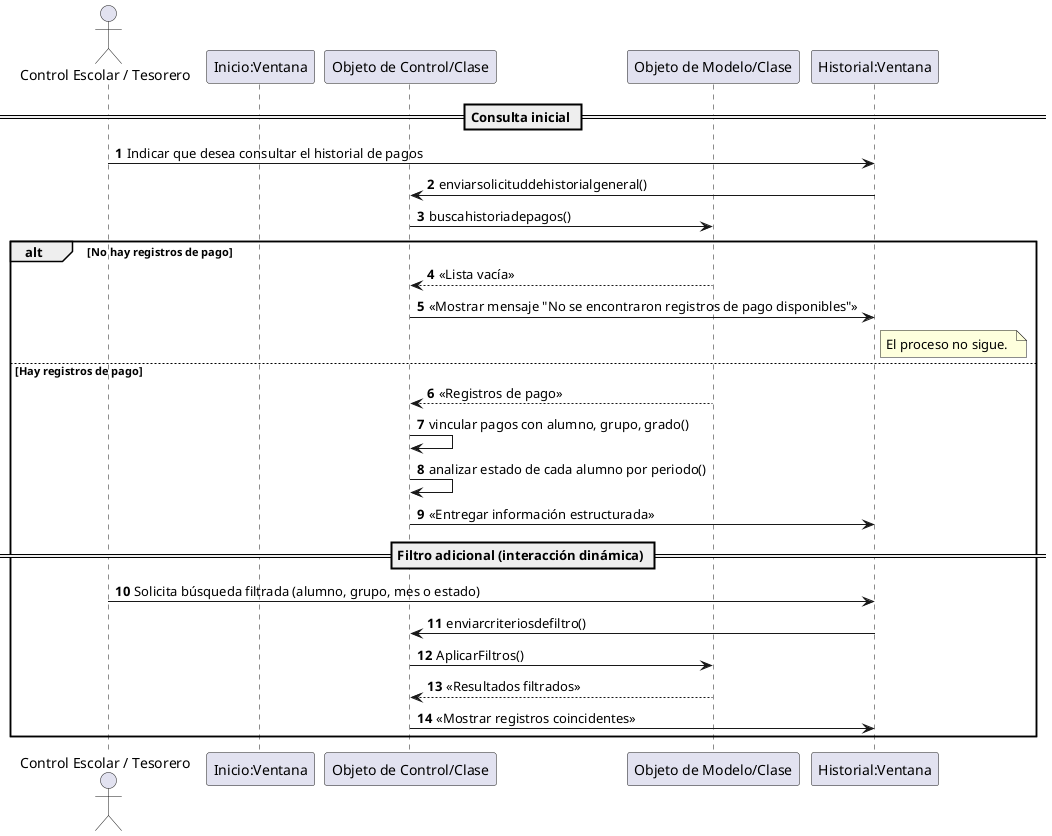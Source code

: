@startuml Consultar_Historial_General_Pagos
autonumber
actor "Control Escolar / Tesorero" as Usuario
participant "Inicio:Ventana" as IV
participant "Objeto de Control/Clase" as OC
participant "Objeto de Modelo/Clase" as OM
participant "Historial:Ventana" as HV


== Consulta inicial ==
Usuario -> HV : Indicar que desea consultar el historial de pagos
HV -> OC : enviarsolicituddehistorialgeneral()
OC -> OM : buscahistoriadepagos()

alt No hay registros de pago
  OM --> OC : <<Lista vacía>>
  OC -> HV : <<Mostrar mensaje "No se encontraron registros de pago disponibles">>
  note right of HV
    El proceso no sigue. 
  end note

else Hay registros de pago
  OM --> OC : <<Registros de pago>>
  OC -> OC : vincular pagos con alumno, grupo, grado()
  OC -> OC : analizar estado de cada alumno por periodo()
  OC -> HV : <<Entregar información estructurada>>

  == Filtro adicional (interacción dinámica) ==
  Usuario -> HV : Solicita búsqueda filtrada (alumno, grupo, mes o estado)
  HV -> OC : enviarcriteriosdefiltro()
  OC -> OM : AplicarFiltros()
  OM --> OC : <<Resultados filtrados>>
  OC -> HV : <<Mostrar registros coincidentes>>
end
